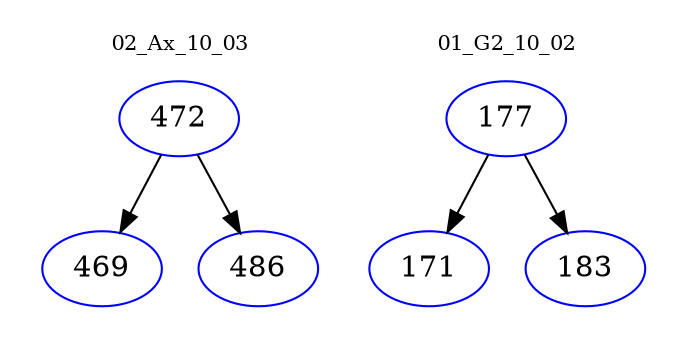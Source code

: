 digraph{
subgraph cluster_0 {
color = white
label = "02_Ax_10_03";
fontsize=10;
T0_472 [label="472", color="blue"]
T0_472 -> T0_469 [color="black"]
T0_469 [label="469", color="blue"]
T0_472 -> T0_486 [color="black"]
T0_486 [label="486", color="blue"]
}
subgraph cluster_1 {
color = white
label = "01_G2_10_02";
fontsize=10;
T1_177 [label="177", color="blue"]
T1_177 -> T1_171 [color="black"]
T1_171 [label="171", color="blue"]
T1_177 -> T1_183 [color="black"]
T1_183 [label="183", color="blue"]
}
}
